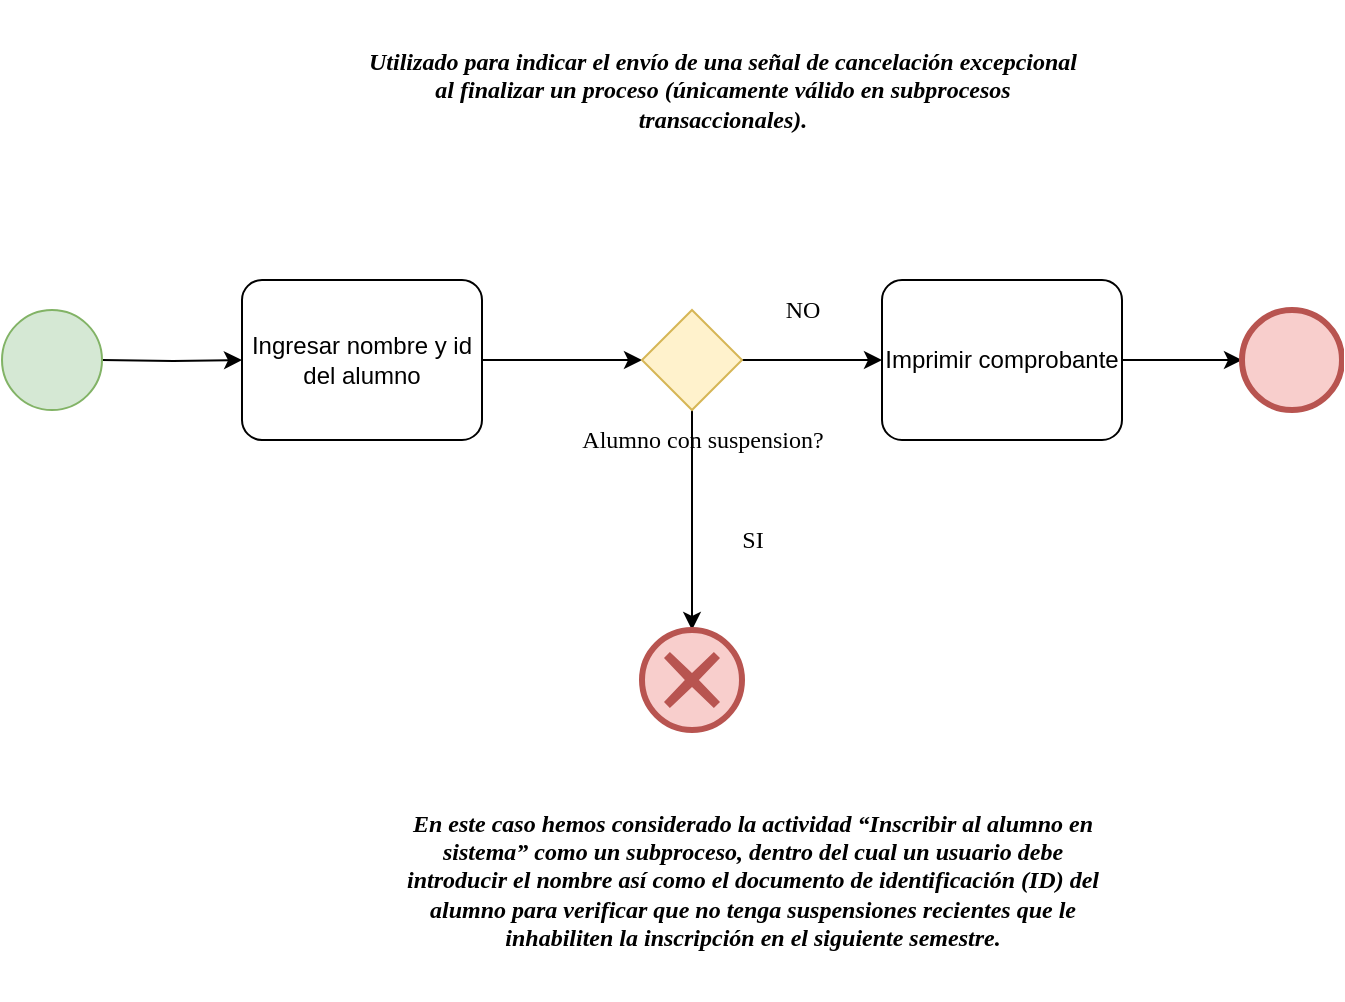 <mxfile version="20.3.0" type="device"><diagram id="2zEcpBMTQg7aLv2WQsfc" name="Página-1"><mxGraphModel dx="1021" dy="651" grid="1" gridSize="10" guides="1" tooltips="1" connect="1" arrows="1" fold="1" page="1" pageScale="1" pageWidth="1169" pageHeight="827" math="0" shadow="0"><root><mxCell id="0"/><mxCell id="1" parent="0"/><mxCell id="ZBbnLHUIyTQLxYjVdT0a-2" value="&lt;h4&gt;&lt;i&gt;&lt;font face=&quot;Georgia&quot;&gt;Utilizado para indicar el envío de una señal de cancelación excepcional&lt;br&gt;al finalizar un proceso (únicamente válido en subprocesos&lt;br&gt;transaccionales).&lt;/font&gt;&lt;/i&gt;&lt;br&gt;&lt;/h4&gt;" style="text;html=1;align=center;verticalAlign=middle;resizable=0;points=[];autosize=1;strokeColor=none;fillColor=none;" vertex="1" parent="1"><mxGeometry x="235" y="35" width="470" height="90" as="geometry"/></mxCell><mxCell id="2G28ph015y-KWoTbm6aI-41" value="" style="edgeStyle=orthogonalEdgeStyle;rounded=0;orthogonalLoop=1;jettySize=auto;html=1;fontFamily=Georgia;" edge="1" parent="1" source="ZBbnLHUIyTQLxYjVdT0a-3" target="2G28ph015y-KWoTbm6aI-24"><mxGeometry relative="1" as="geometry"/></mxCell><mxCell id="ZBbnLHUIyTQLxYjVdT0a-3" value="Ingresar nombre y id del alumno" style="points=[[0.25,0,0],[0.5,0,0],[0.75,0,0],[1,0.25,0],[1,0.5,0],[1,0.75,0],[0.75,1,0],[0.5,1,0],[0.25,1,0],[0,0.75,0],[0,0.5,0],[0,0.25,0]];shape=mxgraph.bpmn.task;whiteSpace=wrap;rectStyle=rounded;size=10;taskMarker=abstract;" vertex="1" parent="1"><mxGeometry x="230" y="175" width="120" height="80" as="geometry"/></mxCell><mxCell id="ZBbnLHUIyTQLxYjVdT0a-14" value="&lt;h4&gt;&lt;i&gt;&lt;font face=&quot;Georgia&quot;&gt;En este caso hemos considerado la actividad “Inscribir al alumno en&lt;br&gt;sistema” como un subproceso, dentro del cual un usuario debe&lt;br&gt;introducir el nombre así como el documento de identificación (ID) del&lt;br&gt;alumno para verificar que no tenga suspensiones recientes que le&lt;br&gt;inhabiliten la inscripción en el siguiente semestre.&lt;/font&gt;&lt;/i&gt;&lt;br&gt;&lt;/h4&gt;" style="text;html=1;align=center;verticalAlign=middle;resizable=0;points=[];autosize=1;strokeColor=none;fillColor=none;" vertex="1" parent="1"><mxGeometry x="255" y="415" width="460" height="120" as="geometry"/></mxCell><mxCell id="2G28ph015y-KWoTbm6aI-47" value="" style="edgeStyle=orthogonalEdgeStyle;rounded=0;orthogonalLoop=1;jettySize=auto;html=1;fontFamily=Georgia;" edge="1" parent="1" source="2G28ph015y-KWoTbm6aI-6" target="2G28ph015y-KWoTbm6aI-44"><mxGeometry relative="1" as="geometry"/></mxCell><mxCell id="2G28ph015y-KWoTbm6aI-6" value="Imprimir comprobante" style="points=[[0.25,0,0],[0.5,0,0],[0.75,0,0],[1,0.25,0],[1,0.5,0],[1,0.75,0],[0.75,1,0],[0.5,1,0],[0.25,1,0],[0,0.75,0],[0,0.5,0],[0,0.25,0]];shape=mxgraph.bpmn.task;whiteSpace=wrap;rectStyle=rounded;size=10;taskMarker=abstract;" vertex="1" parent="1"><mxGeometry x="550" y="175" width="120" height="80" as="geometry"/></mxCell><mxCell id="2G28ph015y-KWoTbm6aI-22" value="" style="edgeStyle=orthogonalEdgeStyle;rounded=0;orthogonalLoop=1;jettySize=auto;html=1;fontFamily=Georgia;" edge="1" parent="1" target="ZBbnLHUIyTQLxYjVdT0a-3"><mxGeometry relative="1" as="geometry"><mxPoint x="160" y="215" as="sourcePoint"/></mxGeometry></mxCell><mxCell id="2G28ph015y-KWoTbm6aI-43" value="" style="edgeStyle=orthogonalEdgeStyle;rounded=0;orthogonalLoop=1;jettySize=auto;html=1;fontFamily=Georgia;" edge="1" parent="1" source="2G28ph015y-KWoTbm6aI-24" target="2G28ph015y-KWoTbm6aI-6"><mxGeometry relative="1" as="geometry"/></mxCell><mxCell id="2G28ph015y-KWoTbm6aI-49" style="edgeStyle=orthogonalEdgeStyle;rounded=0;orthogonalLoop=1;jettySize=auto;html=1;entryX=0.5;entryY=0;entryDx=0;entryDy=0;entryPerimeter=0;fontFamily=Georgia;" edge="1" parent="1" source="2G28ph015y-KWoTbm6aI-24" target="2G28ph015y-KWoTbm6aI-48"><mxGeometry relative="1" as="geometry"/></mxCell><mxCell id="2G28ph015y-KWoTbm6aI-24" value="" style="points=[[0.25,0.25,0],[0.5,0,0],[0.75,0.25,0],[1,0.5,0],[0.75,0.75,0],[0.5,1,0],[0.25,0.75,0],[0,0.5,0]];shape=mxgraph.bpmn.gateway2;html=1;verticalLabelPosition=bottom;labelBackgroundColor=#ffffff;verticalAlign=top;align=center;perimeter=rhombusPerimeter;outlineConnect=0;outline=none;symbol=none;fontFamily=Georgia;fillColor=#fff2cc;strokeColor=#d6b656;" vertex="1" parent="1"><mxGeometry x="430" y="190" width="50" height="50" as="geometry"/></mxCell><mxCell id="2G28ph015y-KWoTbm6aI-30" value="SI" style="text;html=1;align=center;verticalAlign=middle;resizable=0;points=[];autosize=1;strokeColor=none;fillColor=none;fontFamily=Georgia;" vertex="1" parent="1"><mxGeometry x="470" y="290" width="30" height="30" as="geometry"/></mxCell><mxCell id="2G28ph015y-KWoTbm6aI-31" value="NO" style="text;html=1;align=center;verticalAlign=middle;resizable=0;points=[];autosize=1;strokeColor=none;fillColor=none;fontFamily=Georgia;" vertex="1" parent="1"><mxGeometry x="490" y="175" width="40" height="30" as="geometry"/></mxCell><mxCell id="2G28ph015y-KWoTbm6aI-33" value="Alumno con suspension?" style="text;html=1;align=center;verticalAlign=middle;resizable=0;points=[];autosize=1;strokeColor=none;fillColor=none;fontFamily=Georgia;" vertex="1" parent="1"><mxGeometry x="380" y="240" width="160" height="30" as="geometry"/></mxCell><mxCell id="2G28ph015y-KWoTbm6aI-40" value="" style="points=[[0.145,0.145,0],[0.5,0,0],[0.855,0.145,0],[1,0.5,0],[0.855,0.855,0],[0.5,1,0],[0.145,0.855,0],[0,0.5,0]];shape=mxgraph.bpmn.event;html=1;verticalLabelPosition=bottom;labelBackgroundColor=#ffffff;verticalAlign=top;align=center;perimeter=ellipsePerimeter;outlineConnect=0;aspect=fixed;outline=standard;symbol=general;fontFamily=Georgia;fillColor=#d5e8d4;strokeColor=#82b366;" vertex="1" parent="1"><mxGeometry x="110" y="190" width="50" height="50" as="geometry"/></mxCell><mxCell id="2G28ph015y-KWoTbm6aI-44" value="" style="points=[[0.145,0.145,0],[0.5,0,0],[0.855,0.145,0],[1,0.5,0],[0.855,0.855,0],[0.5,1,0],[0.145,0.855,0],[0,0.5,0]];shape=mxgraph.bpmn.event;html=1;verticalLabelPosition=bottom;labelBackgroundColor=#ffffff;verticalAlign=top;align=center;perimeter=ellipsePerimeter;outlineConnect=0;aspect=fixed;outline=end;symbol=terminate2;fontFamily=Georgia;fillColor=#f8cecc;strokeColor=#b85450;" vertex="1" parent="1"><mxGeometry x="730" y="190" width="50" height="50" as="geometry"/></mxCell><mxCell id="2G28ph015y-KWoTbm6aI-48" value="" style="points=[[0.145,0.145,0],[0.5,0,0],[0.855,0.145,0],[1,0.5,0],[0.855,0.855,0],[0.5,1,0],[0.145,0.855,0],[0,0.5,0]];shape=mxgraph.bpmn.event;html=1;verticalLabelPosition=bottom;labelBackgroundColor=#ffffff;verticalAlign=top;align=center;perimeter=ellipsePerimeter;outlineConnect=0;aspect=fixed;outline=end;symbol=cancel;fontFamily=Georgia;fillColor=#f8cecc;strokeColor=#b85450;" vertex="1" parent="1"><mxGeometry x="430" y="350" width="50" height="50" as="geometry"/></mxCell></root></mxGraphModel></diagram></mxfile>